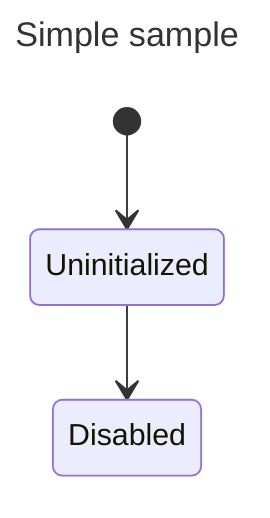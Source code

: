 ---
title: Simple sample
---
stateDiagram-v2
    [*] --> Uninitialized
    Uninitialized --> Disabled